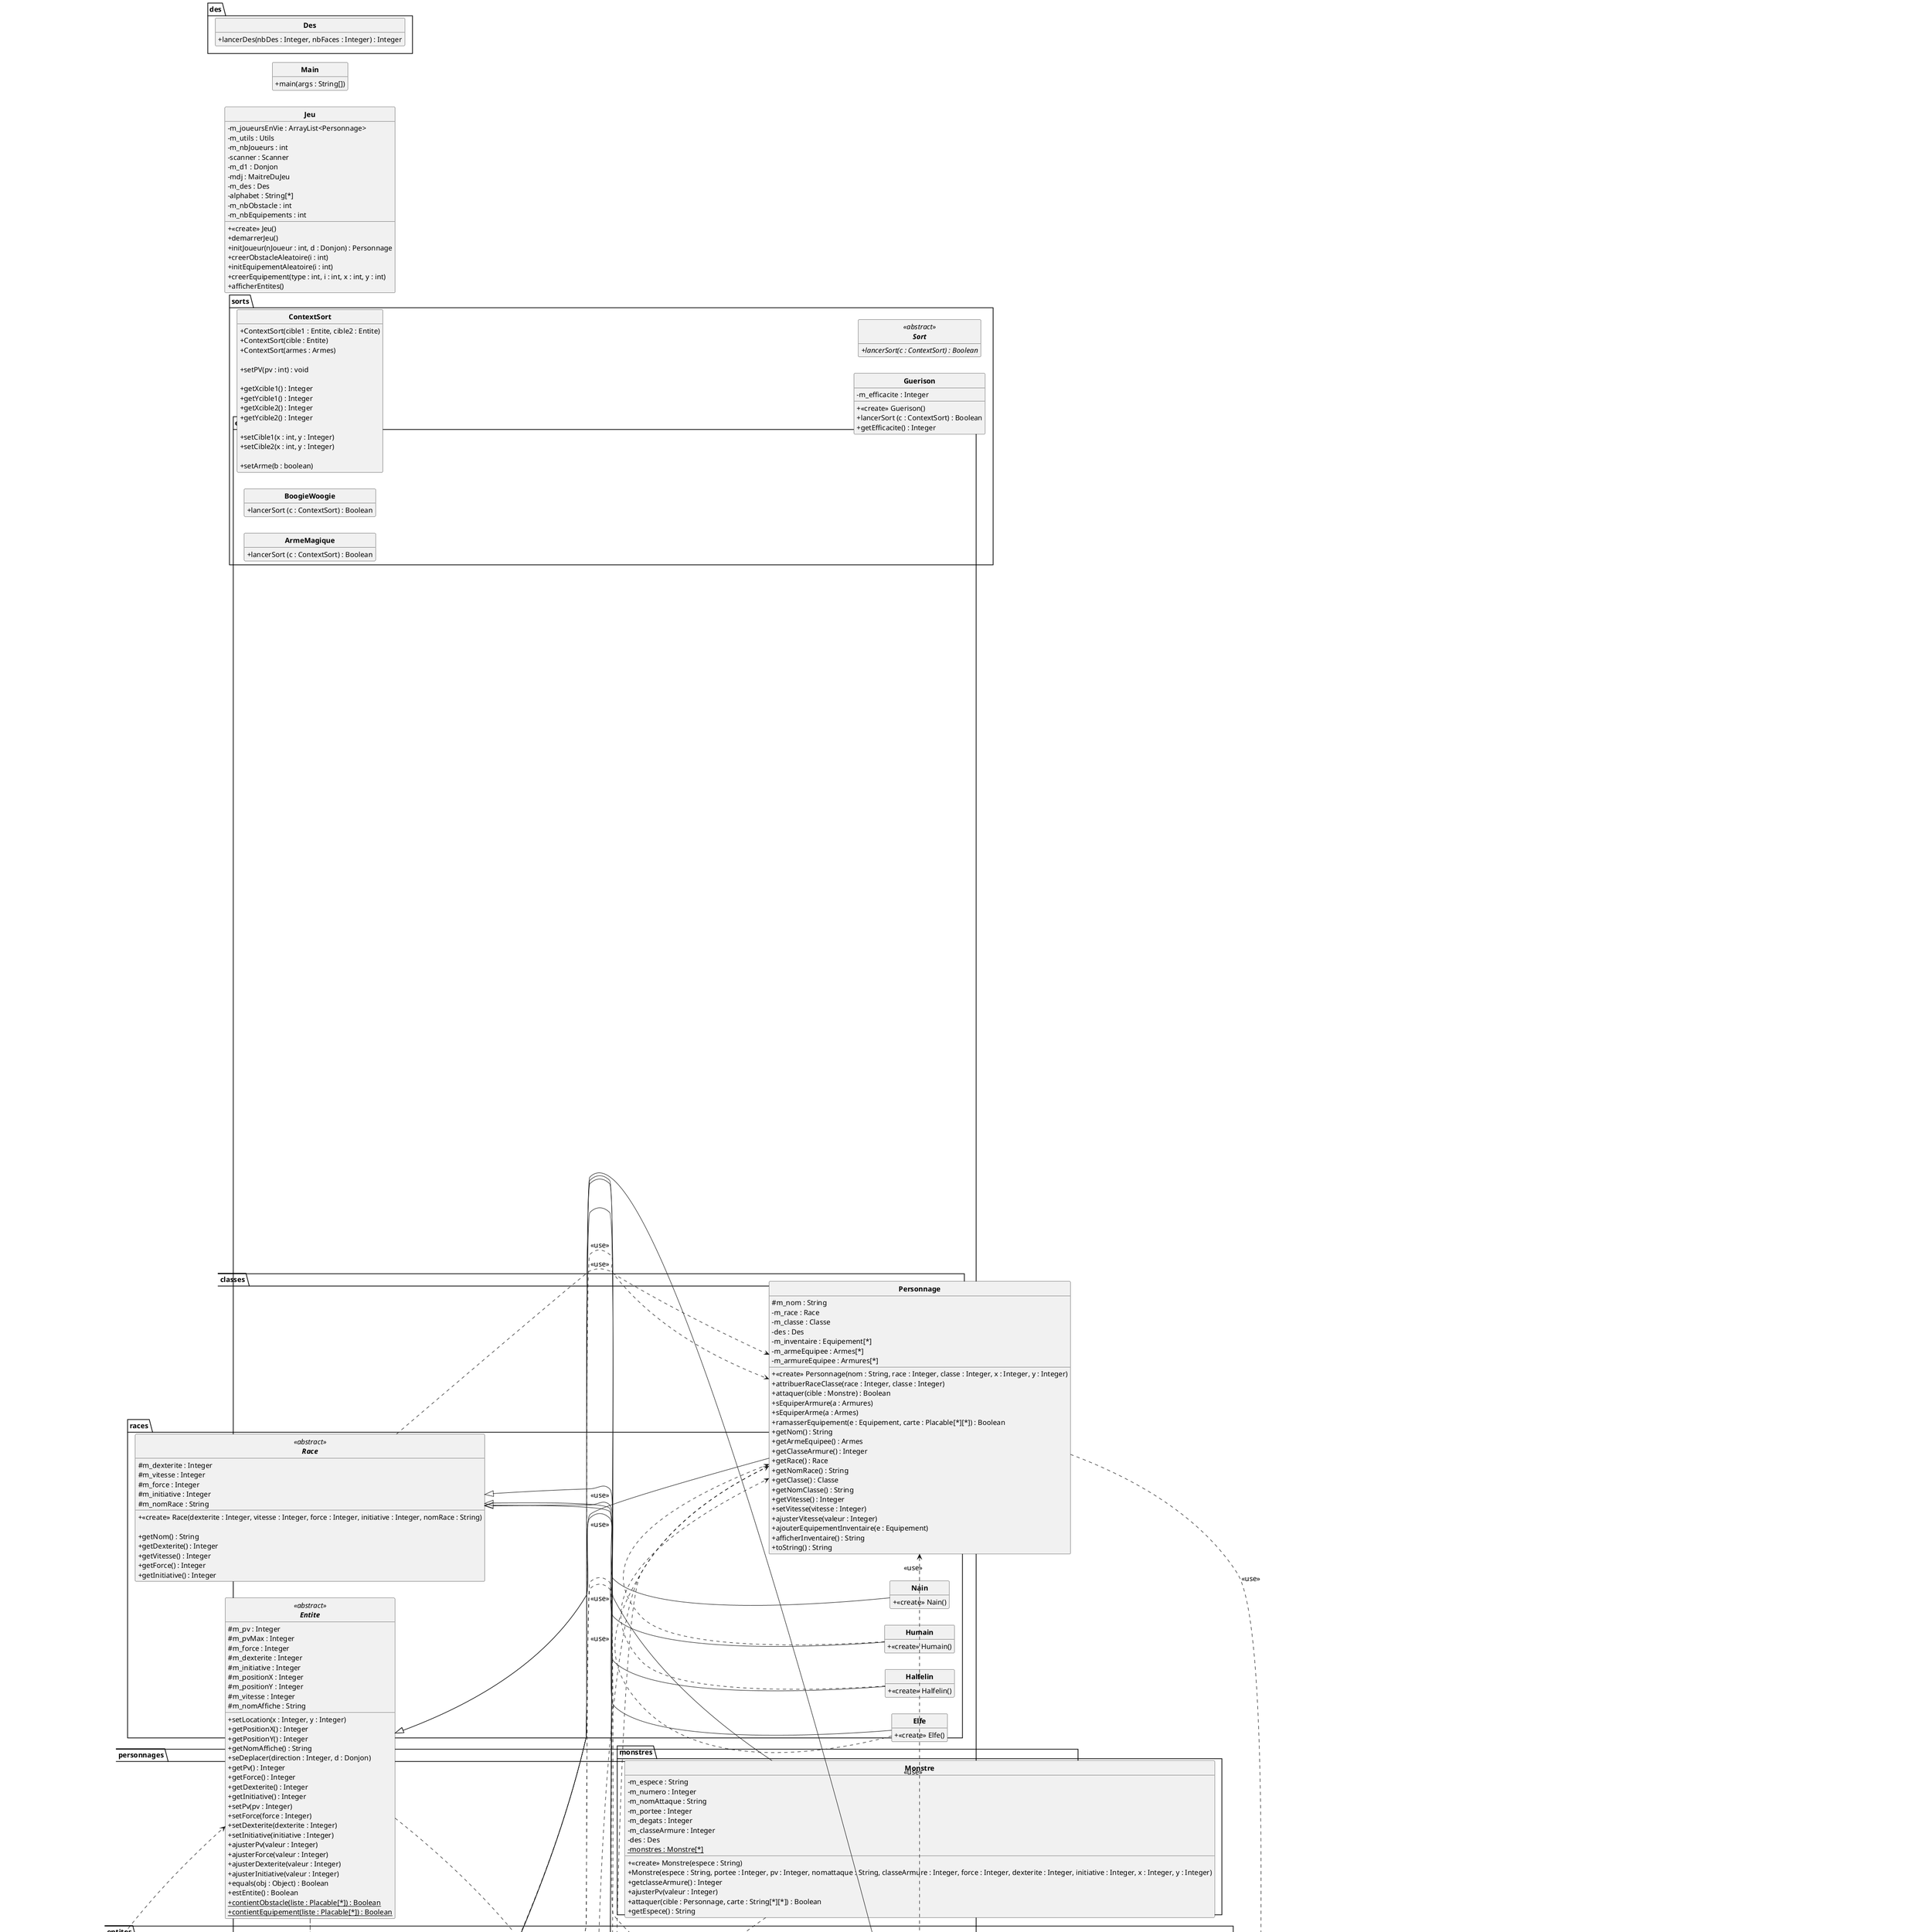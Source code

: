 @startuml
skinparam classAttributeIconSize 0
skinparam classFontStyle Bold
skinparam defaultFontSize 15
skinparam style strictuml
hide empty members
left to right direction

package des {
    class Des {
        + lancerDes(nbDes : Integer, nbFaces : Integer) : Integer
    }
}

package donjons {
    class Donjon {
        - m_alphabet : String[*]
        - m_carte : Placable[*][*]
        - m_hauteur : Integer
        - m_largeur : Integer
        - m_casevide : CaseVide
        - m_listeMonstre : Monstre[*]
        
        + <<create>> Donjon()
        + Donjon(hauteur : Integer, largeur : Integer)
        + afficherDonjon()
        + positionnerEmplacementVide(x : Integer, y : Integer)
        + decalerADroite(l : Placable[*])
        + decalerAGauche(l : Placable[*])
        + positionnerElementCarte(p : Placable) : Boolean
        + getCarte() : Placable[*][*]
        + getHauteur() : Integer
        + getLargeur() : Integer
        + getLettreMax() : String
        + separer()
        + getListeMonstre() : Monstre[*]
    }
}

package maitredujeu {
    class MaitreDuJeu {
        + <<create>> MaitreDuJeu()
        + creerDonjon(d : Donjon, longueur : Integer, largeur : Integer)
        + positionnerObstacle(d : Donjon, o : Obstacle) : Boolean
        + positionnerEntite(d : Donjon, e : Entite) : Boolean
        + positionnerEquipement(d : Donjon, e : Equipement) : Boolean
    }
}

package exception{
    class ArmureException <<exception>>
    {
        +<<create>> ArmureException()
    }
    
    class CaseTropLointaineException <<exception>>
    {
        +<<create>> CaseTropLointaineException()
    }
    
    class PorteeException <<exception>>
    {
        +<<create>> PorteeException()
    }
}


package sorts{
    class ArmeMagique
    {
        +lancerSort (c : ContextSort) : Boolean
    }
    class BoogieWoogie
    {
        +lancerSort (c : ContextSort) : Boolean
    }
    class ContextSort
    {
        + ContextSort(cible1 : Entite, cible2 : Entite)
        + ContextSort(cible : Entite)
        + ContextSort(armes : Armes)
        
        + setPV(pv : int) : void
        
        + getXcible1() : Integer
        + getYcible1() : Integer
        + getXcible2() : Integer
        + getYcible2() : Integer
        
        + setCible1(x : int, y : Integer)
        + setCible2(x : int, y : Integer)
        
        + setArme(b : boolean)
        
    }
    class Guerison
    {
        -m_efficacite : Integer
        
        +<<create>> Guerison()
        +lancerSort (c : ContextSort) : Boolean
        +getEfficacite() : Integer
    }
    abstract class Sort <<abstract>>
    {
        +{abstract} lancerSort(c : ContextSort) : Boolean
    }
}

package placable
{
    interface Placable <<interface>>
    {
        + {abstract}setLocation(x : Integer, y : Integer)
        + {abstract}getPositionX() : Integer
        + {abstract}getPositionY() : Integer
        + {abstract}getNomAffiche() : String
        + estObstacle() : Boolean
        + estEntite() : Boolean
        + estEquipement() : Boolean
        + estCaseVide() : Boolean
    }
    
    class CaseVide implements placable.Placable
    {
        - m_positionX : Integer
        - m_positionY : Integer
        - m_nomAffiche : String
        - des : Des
        
        + <<create>> CaseVide(x : Integer, y : Integer)
        + setLocation(x : Integer, y : Integer)
        + getNomAffiche() : String
        + getPositionX() : Integer
        + getPositionY() : Integer
        + estCaseVide() : Boolean
    }
    
    package entites
    {
        
        abstract class Entite <<abstract>> implements placable.Placable
        {
            # m_pv : Integer
            # m_pvMax : Integer
            # m_force : Integer
            # m_dexterite : Integer
            # m_initiative : Integer
            # m_positionX : Integer
            # m_positionY : Integer
            # m_vitesse : Integer
            # m_nomAffiche : String
            
            + setLocation(x : Integer, y : Integer)
            + getPositionX() : Integer
            + getPositionY() : Integer
            + getNomAffiche() : String
            + seDeplacer(direction : Integer, d : Donjon)
            + getPv() : Integer
            + getForce() : Integer
            + getDexterite() : Integer
            + getInitiative() : Integer
            + setPv(pv : Integer)
            + setForce(force : Integer)
            + setDexterite(dexterite : Integer)
            + setInitiative(initiative : Integer)
            + ajusterPv(valeur : Integer)
            + ajusterForce(valeur : Integer)
            + ajusterDexterite(valeur : Integer)
            + ajusterInitiative(valeur : Integer)
            + equals(obj : Object) : Boolean
            + estEntite() : Boolean
            + {static} contientObstacle(liste : Placable[*]) : Boolean
            + {static} contientEquipement(liste : Placable[*]) : Boolean
        }
        
        package monstres
        {
            
            class Monstre extends placable.entites.Entite
            {
                - m_espece : String
                - m_numero : Integer
                - m_nomAttaque : String
                - m_portee : Integer
                - m_degats : Integer
                - m_classeArmure : Integer
                - des : Des
                - {static} monstres : Monstre[*]
                
                + <<create>> Monstre(espece : String)
                + Monstre(espece : String, portee : Integer, pv : Integer, nomattaque : String, classeArmure : Integer, force : Integer, dexterite : Integer, initiative : Integer, x : Integer, y : Integer)
                + getclasseArmure() : Integer
                + ajusterPv(valeur : Integer)
                + attaquer(cible : Personnage, carte : String[*][*]) : Boolean
                + getEspece() : String
            }
            
        }
        
        package personnages
        {
            class Personnage extends placable.entites.Entite
            {
                # m_nom : String
                - m_race : Race
                - m_classe : Classe
                - des : Des
                - m_inventaire : Equipement[*]
                - m_armeEquipee : Armes[*]
                - m_armureEquipee : Armures[*]
                
                + <<create>> Personnage(nom : String, race : Integer, classe : Integer, x : Integer, y : Integer)
                + attribuerRaceClasse(race : Integer, classe : Integer)
                + attaquer(cible : Monstre) : Boolean
                + sEquiperArmure(a : Armures)
                + sEquiperArme(a : Armes)
                + ramasserEquipement(e : Equipement, carte : Placable[*][*]) : Boolean
                + getNom() : String
                + getArmeEquipee() : Armes
                + getClasseArmure() : Integer
                + getRace() : Race
                + getNomRace() : String
                + getClasse() : Classe
                + getNomClasse() : String
                + getVitesse() : Integer
                + setVitesse(vitesse : Integer)
                + ajusterVitesse(valeur : Integer)
                + ajouterEquipementInventaire(e : Equipement)
                + afficherInventaire() : String
                + toString() : String
            }

            package enums
            {
                enum TypeClasse <<enumerate>>
                {
                    CLERC
                    GUERRIER
                    MAGICIEN
                    ROUBLARD
                }
                enum TypeRace <<enumerate>>
                {
                    HALFELIN
                    ELFE
                    HUMAIN
                    NAIN
                }
            }
            
            package classes
            {
                
                abstract class Classe <<abstract>>
                {
                    # m_nomClasse : String
                    # m_pv : Integer
                    + <<create>> Classe(pv : Integer, nomClasse : String)

                    + getNom() : String
                    + getPV() : Integer

                }
                
                class Clerc extends placable.entites.personnages.classes.Classe
                {
                    + <<create>> Clerc()

                }
                
                class Guerrier extends placable.entites.personnages.classes.Classe
                {
                    + <<create>> Guerrier()

                }
                
                class Magicien extends placable.entites.personnages.classes.Classe
                {
                    + <<create>> Magicien()

                }
                
                class Roublard extends placable.entites.personnages.classes.Classe
                {
                    + <<create>> Roublard()

                }
            }
            
            package races
            {
                
                abstract class Race <<abstract>>
                {
                    # m_dexterite : Integer
                    # m_vitesse : Integer
                    # m_force : Integer
                    # m_initiative : Integer
                    # m_nomRace : String
                    + <<create>> Race(dexterite : Integer, vitesse : Integer, force : Integer, initiative : Integer, nomRace : String)

                    + getNom() : String
                    + getDexterite() : Integer
                    + getVitesse() : Integer
                    + getForce() : Integer
                    + getInitiative() : Integer
                }
                
                class Nain extends placable.entites.personnages.races.Race
                {
                    + <<create>> Nain()

                }
                
                class Humain extends placable.entites.personnages.races.Race
                {
                    + <<create>> Humain()
                }
                
                class Elfe extends placable.entites.personnages.races.Race
                {
                    + <<create>> Elfe()
                }
                
                class Halfelin extends placable.entites.personnages.races.Race
                {
                    + <<create>> Halfelin()
                }
            }
        }
    }
    package equipements
    {
        abstract class Equipement <<abstract>> implements placable.Placable
        {
            # m_nom : String
            # m_positionX : Integer
            # m_positionY : Integer
            # m_nomAffiche : String
            
            + <<create>> Equipement()
            + setLocation(x : Integer, y : Integer)
            + getNomEquipement() : String
            + getNomAffiche() : String
            + getPositionX() : Integer
            + getPositionY() : Integer
            + estEquipement() : Boolean
        }
        
        package armes
        {
            abstract class Armes <<abstract>> extends placable.equipements.Equipement
            {
                # m_degats : Integer
                # m_portee : Integer
                # des : Des
                # m_changeStat : Boolean
                
                + <<create>> Armes(portee : Integer)
                + <<create>> Armes(portee : Integer, x : Integer, y : Integer)
                + getPortee() : Integer
                + {abstract} determinerDegat()
                + getDegats() : Integer
                + getChangeStat() : Boolean
            }
            
            abstract class CAC <<abstract>> extends placable.equipements.armes.Armes
            {
                + <<create>> CAC()
                + <<create>> CAC(x : Integer, y : Integer)
            }
            
            abstract class Distance <<abstract>> extends placable.equipements.armes.Armes
            {
                + <<create>> Distance(portee : Integer)
                + <<create>> Distance(portee : Integer, x : Integer, y : Integer)
            }
            
            abstract class Guerre <<abstract>> extends placable.equipements.armes.CAC
            {
                + <<create>> Guerre()
                + <<create>> Guerre(x : Integer, y : Integer)
                + determinerDegat()
            }
            
            abstract class Courantes <<abstract>> extends placable.equipements.armes.CAC
            {
                + <<create>> Courantes()
                + <<create>> Courantes(x : Integer, y : Integer)
                + determinerDegat()
            }
            
            class Arbalete extends placable.equipements.armes.Distance
            {
                + <<create>> Arbalete()
                + <<create>> Arbalete(x : Integer, y : Integer)
                + determinerDegat()
            }
            
            class Arc extends placable.equipements.armes.Distance
            {
                + <<create>> Arc()
                + <<create>> Arc(x : Integer, y : Integer)
                + determinerDegat()
            }
            
            class Baton extends placable.equipements.armes.Courantes
            {
                + <<create>> Baton()
                + <<create>> Baton(x : Integer, y : Integer)
            }
            
            class EpeeLongue extends placable.equipements.armes.Guerre
            {
                + <<create>> EpeeLongue()
                + <<create>> EpeeLongue(x : Integer, y : Integer)
            }
            
            class EpeeDeuxMain extends placable.equipements.armes.Guerre
            {
                + <<create>> EpeeDeuxMain()
                + <<create>> EpeeDeuxMain(x : Integer, y : Integer)
                + determinerDegat()
            }
            
            class Fronde extends placable.equipements.armes.Distance
            {
                + <<create>> Fronde()
                + <<create>> Fronde(x : Integer, y : Integer)
                + determinerDegat()
            }
            
            class Masse extends placable.equipements.armes.Courantes
            {
                + <<create>> Masse()
                + <<create>> Masse(x : Integer, y : Integer)
            }
            
            class Rapiere extends placable.equipements.armes.Guerre
            {
                + <<create>> Rapiere()
                + <<create>> Rapiere(x : Integer, y : Integer)
            }
        }
        
        package armures
        {
            abstract class Armures <<abstract>> extends placable.equipements.Equipement
            {
                # m_classe : Integer
                # m_changeStat : Boolean
                # des : Des
                
                + <<create>> Armures(classe : Integer)
                + <<create>> Armures(classe : Integer, x : Integer, y : Integer)
                + getClasseArmure() : Integer
                + getChangeStat() : Boolean
            }
            
            abstract class Lourdes <<abstract>> extends placable.equipements.armures.Armures
            {
                + <<create>> Lourdes(classe : Integer)
                + <<create>> Lourdes(classe : Integer, x : Integer, y : Integer)
            }
            
            abstract class Legeres <<abstract>> extends placable.equipements.armures.Armures
            {
                + <<create>> Legeres(classe : Integer)
                + <<create>> Legeres(classe : Integer, x : Integer, y : Integer)
            }
            
            class CotteDeMailles extends placable.equipements.armures.Lourdes
            {
                + <<create>> CotteDeMailles()
                + <<create>> CotteDeMailles(x : Integer, y : Integer)
            }
            
            class DemiPlatte extends placable.equipements.armures.Legeres
            {
                + <<create>> DemiPlatte()
                + <<create>> DemiPlatte(x : Integer, y : Integer)
            }
            
            class Ecailles extends placable.equipements.armures.Legeres
            {
                + <<create>> Ecailles()
                + <<create>> Ecailles(x : Integer, y : Integer)
            }
            
            class Harnois extends placable.equipements.armures.Lourdes
            {
                + <<create>> Harnois()
                + <<create>> Harnois(x : Integer, y : Integer)
            }
        }
    }
    
    package obstacle
    {
        class Obstacle implements placable.Placable
        {
            - m_positionX : Integer
            - m_positionY : Integer
            - m_nomAffiche : String
            - des : Des
            
            + <<create>> Obstacle(x : Integer, y : Integer)
            + setLocation(x : Integer, y : Integer)
            + getNomAffiche() : String
            + getPositionX() : Integer
            + getPositionY() : Integer
            + estObstacle() : Boolean
        }
    }
}



package affichage {
    class Creation {
        + creerMonstreAleatoire(d : Donjon) : Monstre
        + creerEquipementAleatoire(d : Donjon) : Equipement
        + creerObstacleAleatoire(d : Donjon) : Obstacle
        + creerPersonnageAleatoire(nom : String, race : Integer, classe : Integer, d : Donjon) : Personnage
    }
    class InteractionUtilisateur
    {
        - m_alphabet : char[]
        + <<create>> InteractionUtilisateur()
        + afficherDonjon(d : Donjon)
        + separerParLigne(d : Donjon)
        + demanderChoix(scanner : Scanner, message : String, min : Integer, max : Integer) : Integer
        + demanderChoixOuParDefaut(message : String, min : Integer, max : Integer, valeurParDefaut : Integer, scanner : Scanner) : Integer
        + demanderPositionCarte(message : String, minLettre : char, maxLettre : char, minNumero : Integer, maxNumero : Integer, scanner : Scanner) : Integer[]
        + demanderPositionObligatoire(message : String, minLettre : char, maxLettre : char, minNumero : Integer, maxNumero : Integer, scanner : Scanner) : Integer[]
        - position(minLettre : char, maxLettre : char, minNumero : Integer, maxNumero : Integer, position : Integer[], alphabet : String, input : String) : Boolean
    }
}


class Jeu {
    - m_joueursEnVie : ArrayList<Personnage>
    - m_utils : Utils
    - m_nbJoueurs : int
    - scanner : Scanner
    - m_d1 : Donjon
    - mdj : MaitreDuJeu
    - m_des : Des
    - alphabet : String[*]
    - m_nbObstacle : int
    - m_nbEquipements : int
    
    + <<create>> Jeu()
    + demarrerJeu()
    + initJoueur(nJoueur : int, d : Donjon) : Personnage
    + creerObstacleAleatoire(i : int)
    + initEquipementAleatoire(i : int)
    + creerEquipement(type : int, i : int, x : int, y : int)
    + afficherEntites()
}
class Main {
    + main(args : String[])
}

' Relations
' Associations simples

Creation .> Donjon : <<use>>
Creation .> TypeRace : <<use>>
Creation .> TypeClasse : <<use>>

InteractionUtilisateur .> Donjon : <<use>>

Donjon .> Placable : <<use>>

MaitreDuJeu .> Donjon : <<use>>
MaitreDuJeu .> Obstacle : <<use>>
MaitreDuJeu .> Entite : <<use>>
MaitreDuJeu .> Equipement : <<use>>

Monstre .> Donjon : <<use>>

Classe .> Personnage : <<use>>
    Clerc .> Personnage : <<use>>
    Roublard .> Personnage : <<use>>
    Magicien .> Personnage : <<use>>
    Guerrier .> Personnage : <<use>>

Race .> Personnage : <<use>>
    Elfe .> Personnage : <<use>>
    Halfelin .> Personnage : <<use>>
    Humain .> Personnage : <<use>>
    Nain .> Personnage : <<use>>

'Personnage .> TypeClasse : <<use>> ça casse tout
'Personnage .> TypeRace : <<use>>
Personnage .> Donjon : <<use>>
Personnage .> Armes : <<use>>
Personnage .> Equipement : <<use>>

Entite .> Donjon : <<use>>
Entite .> Placable : <<use>>
@enduml